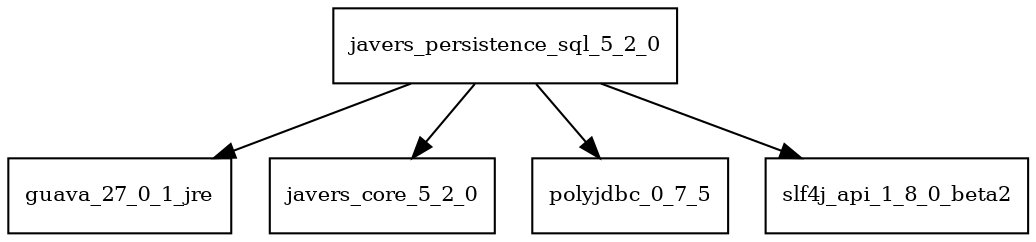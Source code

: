 digraph javers_persistence_sql_5_2_0_dependencies {
  node [shape = box, fontsize=10.0];
  javers_persistence_sql_5_2_0 -> guava_27_0_1_jre;
  javers_persistence_sql_5_2_0 -> javers_core_5_2_0;
  javers_persistence_sql_5_2_0 -> polyjdbc_0_7_5;
  javers_persistence_sql_5_2_0 -> slf4j_api_1_8_0_beta2;
}

